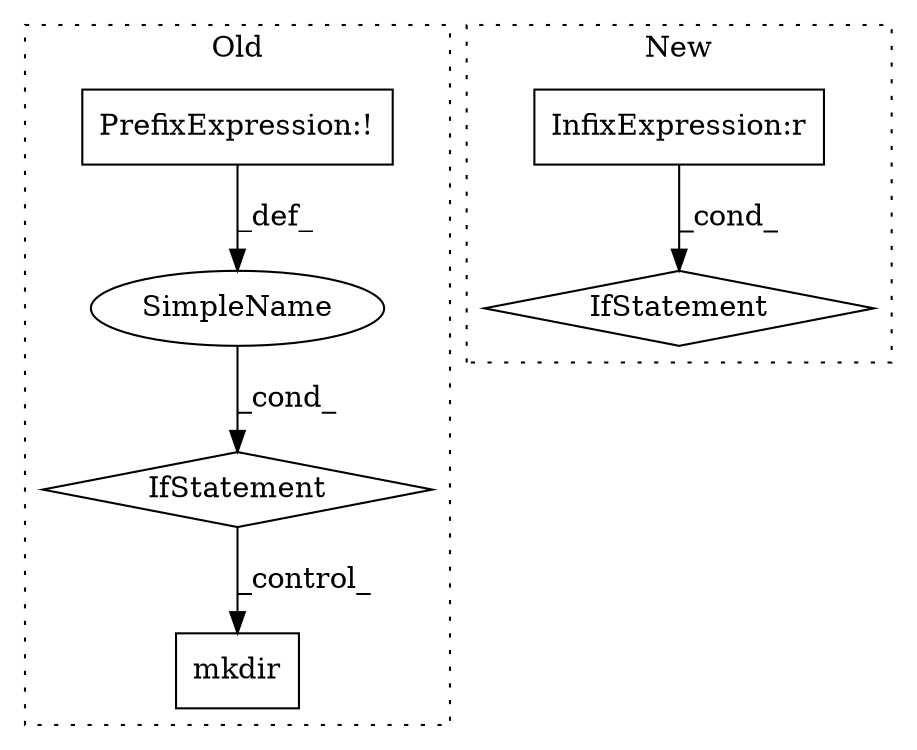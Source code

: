 digraph G {
subgraph cluster0 {
1 [label="mkdir" a="32" s="978,994" l="6,1" shape="box"];
3 [label="IfStatement" a="25" s="934,965" l="4,2" shape="diamond"];
4 [label="SimpleName" a="42" s="" l="" shape="ellipse"];
5 [label="PrefixExpression:!" a="38" s="938" l="1" shape="box"];
label = "Old";
style="dotted";
}
subgraph cluster1 {
2 [label="IfStatement" a="25" s="888,933" l="4,2" shape="diamond"];
6 [label="InfixExpression:r" a="27" s="923" l="4" shape="box"];
label = "New";
style="dotted";
}
3 -> 1 [label="_control_"];
4 -> 3 [label="_cond_"];
5 -> 4 [label="_def_"];
6 -> 2 [label="_cond_"];
}